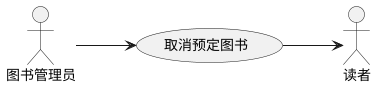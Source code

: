 @startuml
       left to right direction
       actor 图书管理员
       actor 读者
       图书管理员-->(取消预定图书)
       (取消预定图书)-->读者
 @enduml